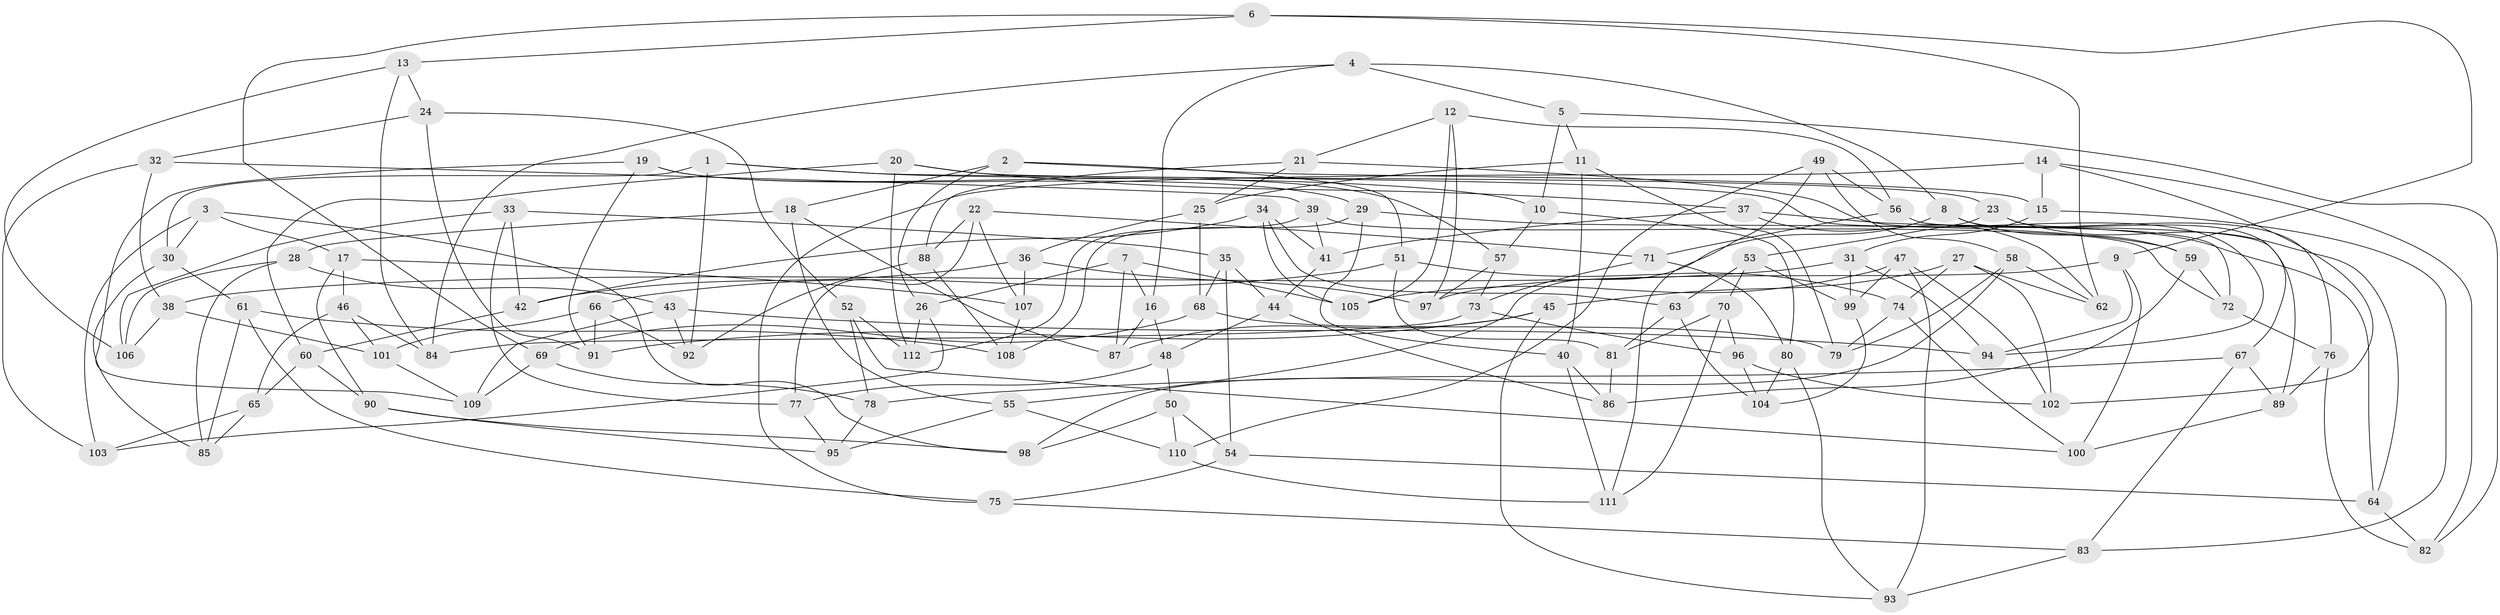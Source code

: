 // Generated by graph-tools (version 1.1) at 2025/02/03/09/25 03:02:57]
// undirected, 112 vertices, 224 edges
graph export_dot {
graph [start="1"]
  node [color=gray90,style=filled];
  1;
  2;
  3;
  4;
  5;
  6;
  7;
  8;
  9;
  10;
  11;
  12;
  13;
  14;
  15;
  16;
  17;
  18;
  19;
  20;
  21;
  22;
  23;
  24;
  25;
  26;
  27;
  28;
  29;
  30;
  31;
  32;
  33;
  34;
  35;
  36;
  37;
  38;
  39;
  40;
  41;
  42;
  43;
  44;
  45;
  46;
  47;
  48;
  49;
  50;
  51;
  52;
  53;
  54;
  55;
  56;
  57;
  58;
  59;
  60;
  61;
  62;
  63;
  64;
  65;
  66;
  67;
  68;
  69;
  70;
  71;
  72;
  73;
  74;
  75;
  76;
  77;
  78;
  79;
  80;
  81;
  82;
  83;
  84;
  85;
  86;
  87;
  88;
  89;
  90;
  91;
  92;
  93;
  94;
  95;
  96;
  97;
  98;
  99;
  100;
  101;
  102;
  103;
  104;
  105;
  106;
  107;
  108;
  109;
  110;
  111;
  112;
  1 -- 30;
  1 -- 92;
  1 -- 10;
  1 -- 72;
  2 -- 15;
  2 -- 18;
  2 -- 51;
  2 -- 26;
  3 -- 98;
  3 -- 103;
  3 -- 17;
  3 -- 30;
  4 -- 5;
  4 -- 8;
  4 -- 16;
  4 -- 84;
  5 -- 11;
  5 -- 10;
  5 -- 82;
  6 -- 69;
  6 -- 13;
  6 -- 62;
  6 -- 9;
  7 -- 105;
  7 -- 87;
  7 -- 26;
  7 -- 16;
  8 -- 55;
  8 -- 76;
  8 -- 59;
  9 -- 100;
  9 -- 97;
  9 -- 94;
  10 -- 80;
  10 -- 57;
  11 -- 79;
  11 -- 25;
  11 -- 40;
  12 -- 21;
  12 -- 105;
  12 -- 56;
  12 -- 97;
  13 -- 106;
  13 -- 24;
  13 -- 84;
  14 -- 15;
  14 -- 82;
  14 -- 75;
  14 -- 102;
  15 -- 31;
  15 -- 83;
  16 -- 87;
  16 -- 48;
  17 -- 90;
  17 -- 46;
  17 -- 107;
  18 -- 55;
  18 -- 87;
  18 -- 28;
  19 -- 109;
  19 -- 57;
  19 -- 29;
  19 -- 91;
  20 -- 112;
  20 -- 23;
  20 -- 60;
  20 -- 37;
  21 -- 25;
  21 -- 88;
  21 -- 94;
  22 -- 77;
  22 -- 107;
  22 -- 88;
  22 -- 71;
  23 -- 67;
  23 -- 64;
  23 -- 53;
  24 -- 32;
  24 -- 52;
  24 -- 91;
  25 -- 36;
  25 -- 68;
  26 -- 103;
  26 -- 112;
  27 -- 45;
  27 -- 102;
  27 -- 62;
  27 -- 74;
  28 -- 85;
  28 -- 43;
  28 -- 106;
  29 -- 40;
  29 -- 59;
  29 -- 108;
  30 -- 61;
  30 -- 85;
  31 -- 99;
  31 -- 38;
  31 -- 94;
  32 -- 38;
  32 -- 39;
  32 -- 103;
  33 -- 35;
  33 -- 77;
  33 -- 106;
  33 -- 42;
  34 -- 105;
  34 -- 63;
  34 -- 41;
  34 -- 42;
  35 -- 68;
  35 -- 54;
  35 -- 44;
  36 -- 97;
  36 -- 107;
  36 -- 42;
  37 -- 64;
  37 -- 41;
  37 -- 62;
  38 -- 106;
  38 -- 101;
  39 -- 72;
  39 -- 41;
  39 -- 112;
  40 -- 111;
  40 -- 86;
  41 -- 44;
  42 -- 60;
  43 -- 109;
  43 -- 92;
  43 -- 94;
  44 -- 48;
  44 -- 86;
  45 -- 93;
  45 -- 91;
  45 -- 87;
  46 -- 65;
  46 -- 101;
  46 -- 84;
  47 -- 93;
  47 -- 102;
  47 -- 99;
  47 -- 105;
  48 -- 77;
  48 -- 50;
  49 -- 56;
  49 -- 110;
  49 -- 111;
  49 -- 58;
  50 -- 54;
  50 -- 110;
  50 -- 98;
  51 -- 81;
  51 -- 74;
  51 -- 66;
  52 -- 100;
  52 -- 78;
  52 -- 112;
  53 -- 63;
  53 -- 99;
  53 -- 70;
  54 -- 64;
  54 -- 75;
  55 -- 95;
  55 -- 110;
  56 -- 89;
  56 -- 71;
  57 -- 73;
  57 -- 97;
  58 -- 98;
  58 -- 79;
  58 -- 62;
  59 -- 72;
  59 -- 86;
  60 -- 90;
  60 -- 65;
  61 -- 108;
  61 -- 75;
  61 -- 85;
  63 -- 81;
  63 -- 104;
  64 -- 82;
  65 -- 103;
  65 -- 85;
  66 -- 101;
  66 -- 92;
  66 -- 91;
  67 -- 83;
  67 -- 89;
  67 -- 78;
  68 -- 69;
  68 -- 79;
  69 -- 109;
  69 -- 78;
  70 -- 111;
  70 -- 81;
  70 -- 96;
  71 -- 73;
  71 -- 80;
  72 -- 76;
  73 -- 84;
  73 -- 96;
  74 -- 79;
  74 -- 100;
  75 -- 83;
  76 -- 89;
  76 -- 82;
  77 -- 95;
  78 -- 95;
  80 -- 93;
  80 -- 104;
  81 -- 86;
  83 -- 93;
  88 -- 108;
  88 -- 92;
  89 -- 100;
  90 -- 95;
  90 -- 98;
  96 -- 102;
  96 -- 104;
  99 -- 104;
  101 -- 109;
  107 -- 108;
  110 -- 111;
}
